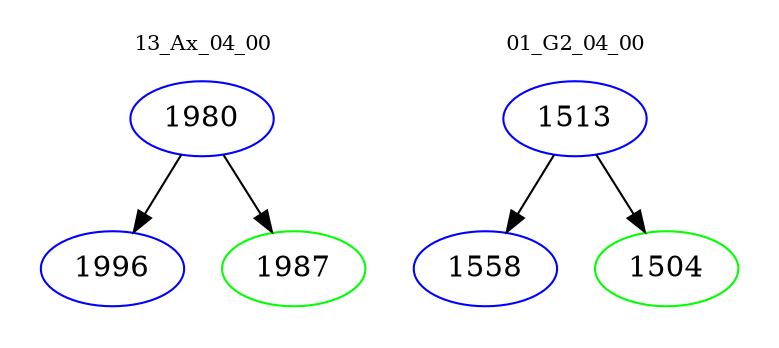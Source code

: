 digraph{
subgraph cluster_0 {
color = white
label = "13_Ax_04_00";
fontsize=10;
T0_1980 [label="1980", color="blue"]
T0_1980 -> T0_1996 [color="black"]
T0_1996 [label="1996", color="blue"]
T0_1980 -> T0_1987 [color="black"]
T0_1987 [label="1987", color="green"]
}
subgraph cluster_1 {
color = white
label = "01_G2_04_00";
fontsize=10;
T1_1513 [label="1513", color="blue"]
T1_1513 -> T1_1558 [color="black"]
T1_1558 [label="1558", color="blue"]
T1_1513 -> T1_1504 [color="black"]
T1_1504 [label="1504", color="green"]
}
}
